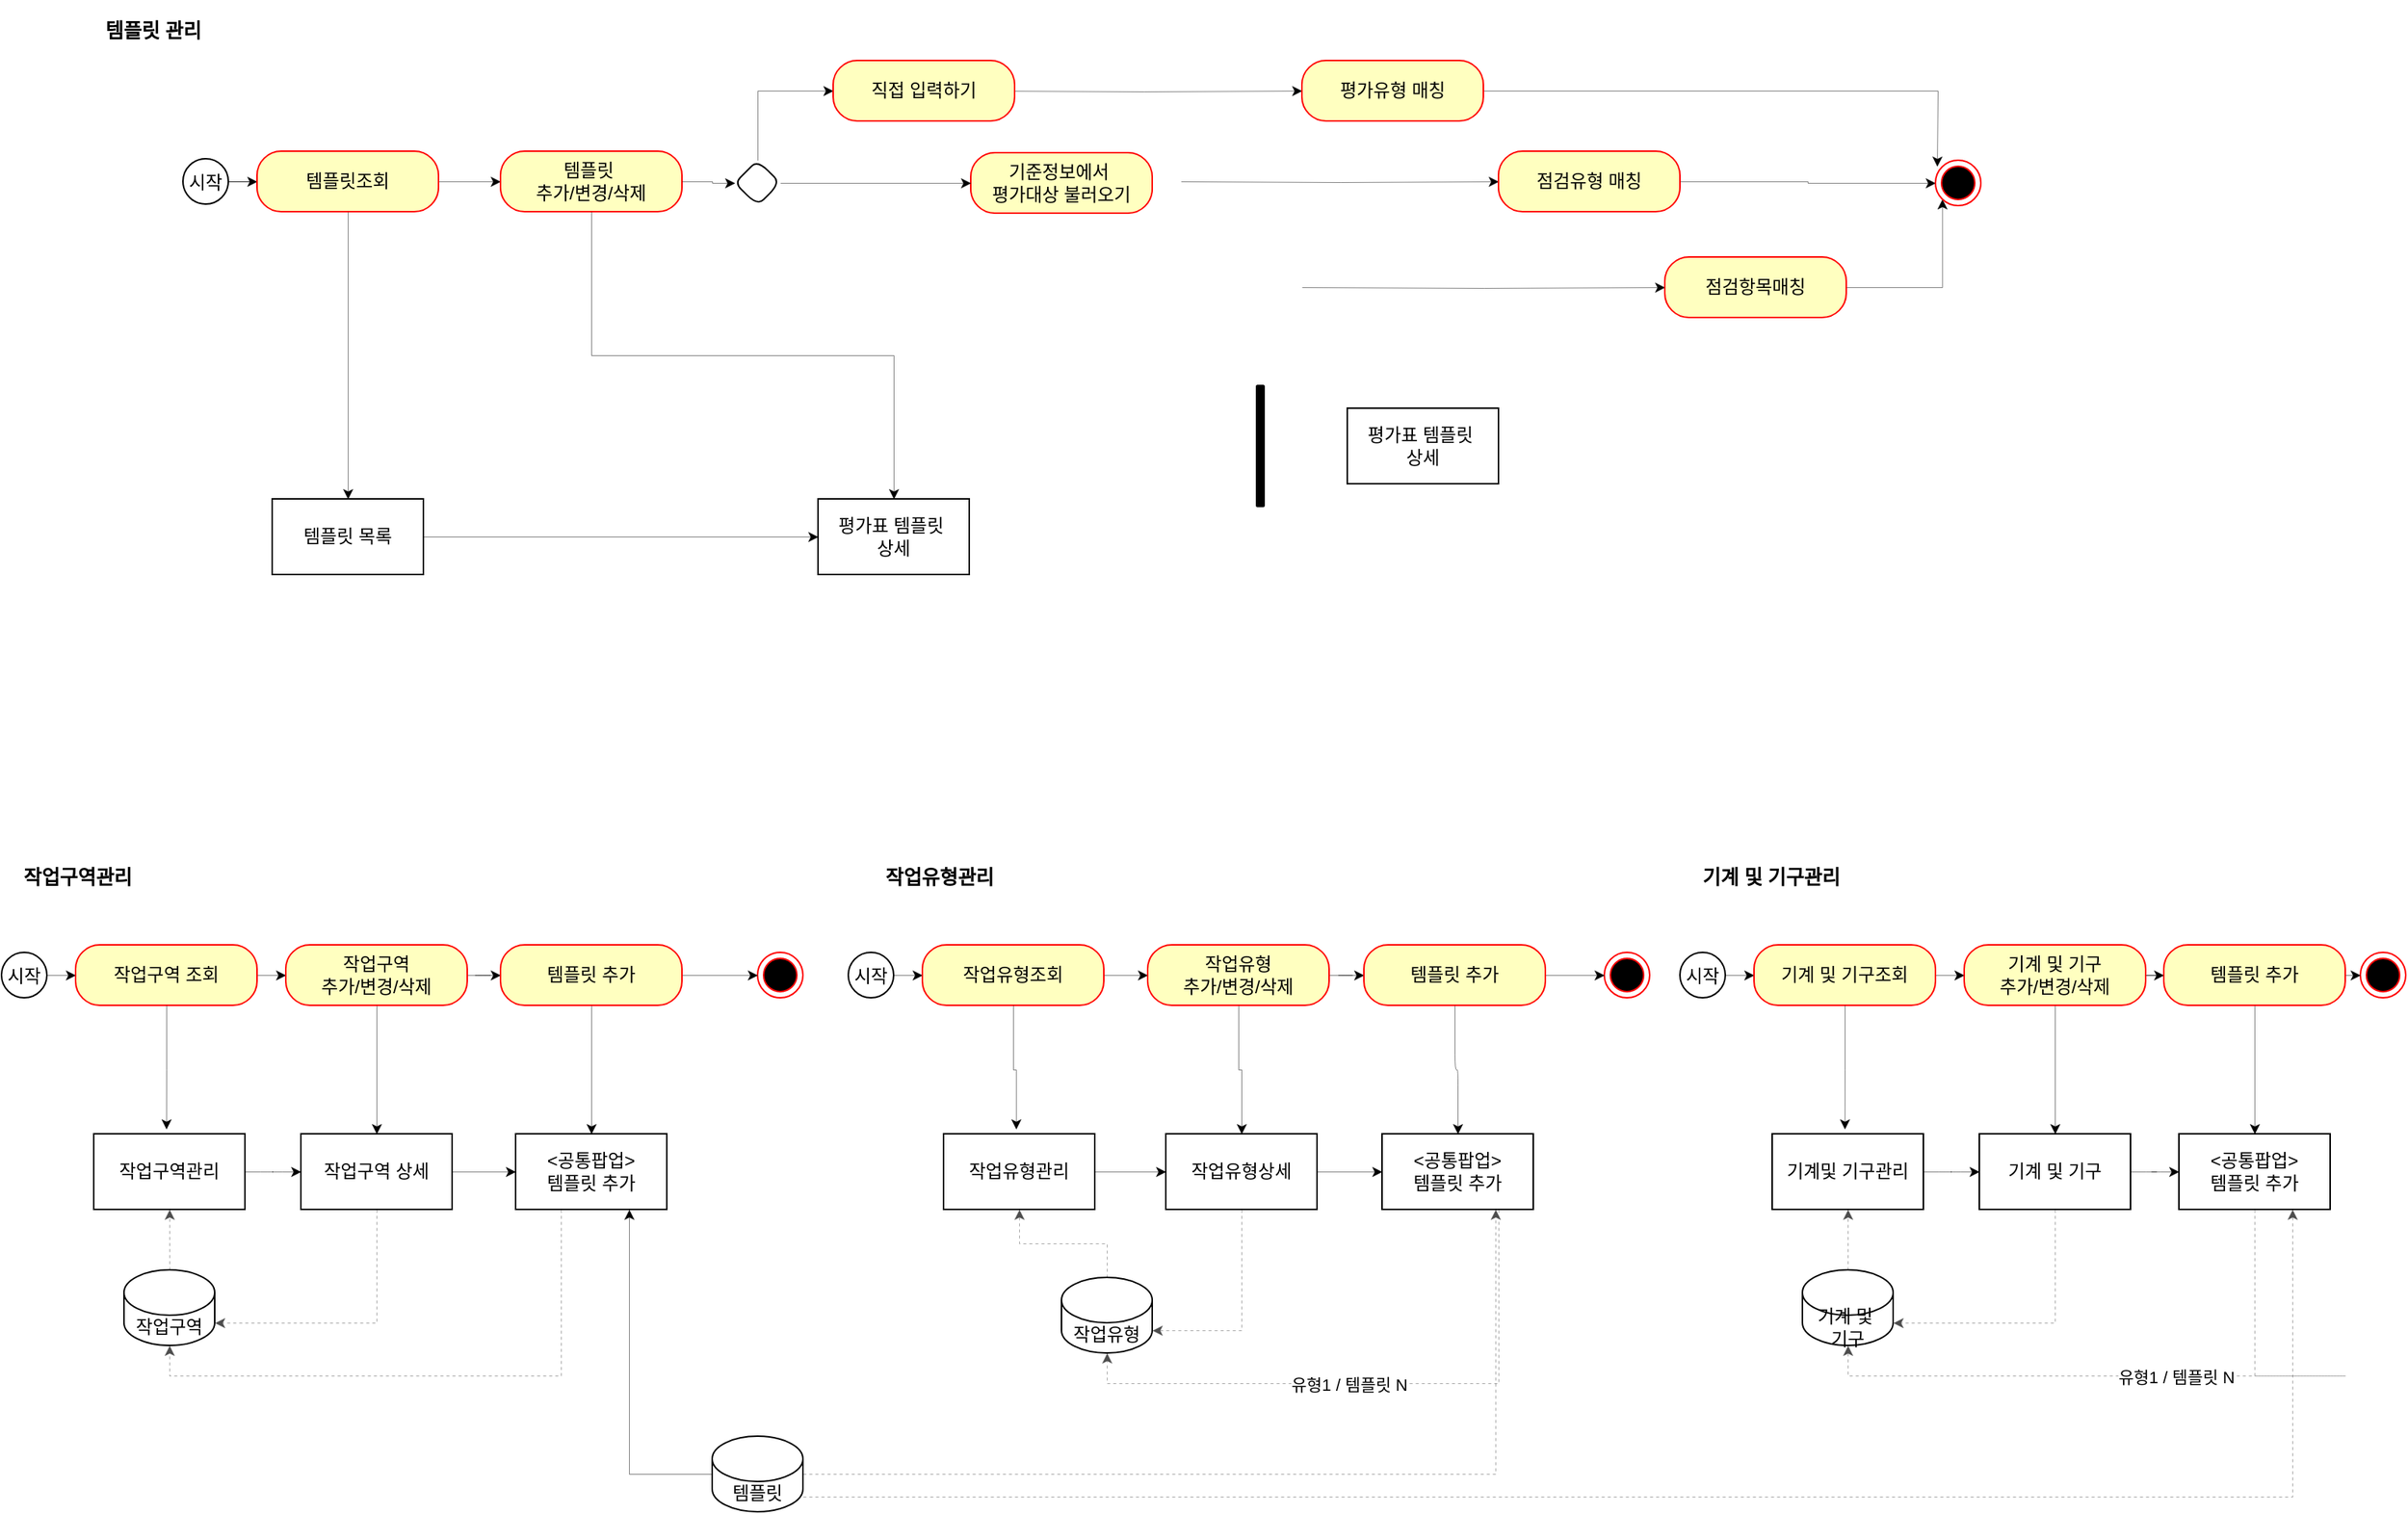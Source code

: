 <mxfile version="24.7.17">
  <diagram name="페이지-1" id="CJ-NocGQA8rgEOxYd6DQ">
    <mxGraphModel dx="1195" dy="622" grid="1" gridSize="10" guides="1" tooltips="1" connect="1" arrows="1" fold="1" page="1" pageScale="1" pageWidth="1600" pageHeight="1200" math="0" shadow="0">
      <root>
        <mxCell id="0" />
        <mxCell id="1" parent="0" />
        <mxCell id="5AXodJkmoe9g33mTO3XX-12" value="" style="ellipse;html=1;shape=endState;fillColor=#000000;strokeColor=#ff0000;" vertex="1" parent="1">
          <mxGeometry x="510" y="700" width="30" height="30" as="geometry" />
        </mxCell>
        <mxCell id="5AXodJkmoe9g33mTO3XX-20" style="edgeStyle=orthogonalEdgeStyle;rounded=0;orthogonalLoop=1;jettySize=auto;html=1;exitX=1;exitY=0.5;exitDx=0;exitDy=0;entryX=0;entryY=0.5;entryDx=0;entryDy=0;strokeWidth=0.25;" edge="1" parent="1" source="5AXodJkmoe9g33mTO3XX-15" target="5AXodJkmoe9g33mTO3XX-18">
          <mxGeometry relative="1" as="geometry" />
        </mxCell>
        <mxCell id="5AXodJkmoe9g33mTO3XX-15" value="시작" style="ellipse;" vertex="1" parent="1">
          <mxGeometry x="10" y="700" width="30" height="30" as="geometry" />
        </mxCell>
        <mxCell id="5AXodJkmoe9g33mTO3XX-71" style="edgeStyle=orthogonalEdgeStyle;rounded=0;orthogonalLoop=1;jettySize=auto;html=1;exitX=1;exitY=0.5;exitDx=0;exitDy=0;entryX=0;entryY=0.5;entryDx=0;entryDy=0;strokeWidth=0.25;" edge="1" parent="1" source="5AXodJkmoe9g33mTO3XX-18" target="5AXodJkmoe9g33mTO3XX-27">
          <mxGeometry relative="1" as="geometry" />
        </mxCell>
        <mxCell id="5AXodJkmoe9g33mTO3XX-18" value="작업구역 조회" style="rounded=1;whiteSpace=wrap;html=1;arcSize=40;fontColor=#000000;fillColor=#ffffc0;strokeColor=#ff0000;" vertex="1" parent="1">
          <mxGeometry x="59" y="695" width="120" height="40" as="geometry" />
        </mxCell>
        <mxCell id="5AXodJkmoe9g33mTO3XX-84" style="edgeStyle=orthogonalEdgeStyle;shape=connector;rounded=1;orthogonalLoop=1;jettySize=auto;html=1;entryX=0;entryY=0.5;entryDx=0;entryDy=0;strokeColor=default;strokeWidth=0.25;align=center;verticalAlign=middle;fontFamily=Helvetica;fontSize=11;fontColor=default;labelBackgroundColor=default;endArrow=classic;" edge="1" parent="1" source="5AXodJkmoe9g33mTO3XX-26" target="5AXodJkmoe9g33mTO3XX-74">
          <mxGeometry relative="1" as="geometry" />
        </mxCell>
        <mxCell id="5AXodJkmoe9g33mTO3XX-26" value="작업구역관리" style="html=1;dashed=0;whiteSpace=wrap;" vertex="1" parent="1">
          <mxGeometry x="71" y="820" width="100" height="50" as="geometry" />
        </mxCell>
        <mxCell id="5AXodJkmoe9g33mTO3XX-76" style="edgeStyle=orthogonalEdgeStyle;rounded=0;orthogonalLoop=1;jettySize=auto;html=1;entryX=0.5;entryY=0;entryDx=0;entryDy=0;strokeWidth=0.25;" edge="1" parent="1" source="5AXodJkmoe9g33mTO3XX-27" target="5AXodJkmoe9g33mTO3XX-74">
          <mxGeometry relative="1" as="geometry" />
        </mxCell>
        <mxCell id="5AXodJkmoe9g33mTO3XX-81" style="edgeStyle=orthogonalEdgeStyle;rounded=1;orthogonalLoop=1;jettySize=auto;html=1;entryX=0;entryY=0.5;entryDx=0;entryDy=0;strokeWidth=0.25;" edge="1" parent="1" source="5AXodJkmoe9g33mTO3XX-27" target="5AXodJkmoe9g33mTO3XX-35">
          <mxGeometry relative="1" as="geometry" />
        </mxCell>
        <mxCell id="5AXodJkmoe9g33mTO3XX-27" value="작업구역&lt;div&gt;추가/변경/삭제&lt;/div&gt;" style="rounded=1;whiteSpace=wrap;html=1;arcSize=40;fontColor=#000000;fillColor=#ffffc0;strokeColor=#ff0000;" vertex="1" parent="1">
          <mxGeometry x="198" y="695" width="120" height="40" as="geometry" />
        </mxCell>
        <mxCell id="5AXodJkmoe9g33mTO3XX-82" style="edgeStyle=orthogonalEdgeStyle;shape=connector;rounded=1;orthogonalLoop=1;jettySize=auto;html=1;entryX=0.5;entryY=0;entryDx=0;entryDy=0;strokeColor=default;align=center;verticalAlign=middle;fontFamily=Helvetica;fontSize=11;fontColor=default;labelBackgroundColor=default;endArrow=classic;strokeWidth=0.25;" edge="1" parent="1" source="5AXodJkmoe9g33mTO3XX-35" target="5AXodJkmoe9g33mTO3XX-80">
          <mxGeometry relative="1" as="geometry" />
        </mxCell>
        <mxCell id="5AXodJkmoe9g33mTO3XX-92" style="edgeStyle=orthogonalEdgeStyle;shape=connector;curved=0;rounded=0;orthogonalLoop=1;jettySize=auto;html=1;exitX=1;exitY=0.5;exitDx=0;exitDy=0;entryX=0;entryY=0.5;entryDx=0;entryDy=0;strokeColor=default;strokeWidth=0.25;align=center;verticalAlign=middle;fontFamily=Helvetica;fontSize=11;fontColor=default;labelBackgroundColor=default;endArrow=classic;" edge="1" parent="1" source="5AXodJkmoe9g33mTO3XX-35" target="5AXodJkmoe9g33mTO3XX-12">
          <mxGeometry relative="1" as="geometry" />
        </mxCell>
        <mxCell id="5AXodJkmoe9g33mTO3XX-35" value="템플릿 추가" style="rounded=1;whiteSpace=wrap;html=1;arcSize=40;fontColor=#000000;fillColor=#ffffc0;strokeColor=#ff0000;" vertex="1" parent="1">
          <mxGeometry x="340" y="695" width="120" height="40" as="geometry" />
        </mxCell>
        <mxCell id="5AXodJkmoe9g33mTO3XX-77" style="edgeStyle=orthogonalEdgeStyle;rounded=0;orthogonalLoop=1;jettySize=auto;html=1;entryX=0.5;entryY=1;entryDx=0;entryDy=0;dashed=1;dashPattern=8 8;strokeColor=#4D4D4D;align=center;verticalAlign=middle;fontFamily=Helvetica;fontSize=11;fontColor=default;labelBackgroundColor=default;endArrow=classic;strokeWidth=0.25;" edge="1" parent="1" source="5AXodJkmoe9g33mTO3XX-56" target="5AXodJkmoe9g33mTO3XX-26">
          <mxGeometry relative="1" as="geometry" />
        </mxCell>
        <mxCell id="5AXodJkmoe9g33mTO3XX-56" value="작업구역" style="shape=cylinder3;whiteSpace=wrap;html=1;boundedLbl=1;backgroundOutline=1;size=15;" vertex="1" parent="1">
          <mxGeometry x="91" y="910" width="60" height="50" as="geometry" />
        </mxCell>
        <mxCell id="5AXodJkmoe9g33mTO3XX-70" style="edgeStyle=orthogonalEdgeStyle;rounded=0;orthogonalLoop=1;jettySize=auto;html=1;entryX=0.479;entryY=-0.063;entryDx=0;entryDy=0;entryPerimeter=0;strokeWidth=0.25;" edge="1" parent="1" source="5AXodJkmoe9g33mTO3XX-18" target="5AXodJkmoe9g33mTO3XX-26">
          <mxGeometry relative="1" as="geometry" />
        </mxCell>
        <mxCell id="5AXodJkmoe9g33mTO3XX-85" style="edgeStyle=orthogonalEdgeStyle;shape=connector;rounded=1;orthogonalLoop=1;jettySize=auto;html=1;entryX=0;entryY=0.5;entryDx=0;entryDy=0;strokeColor=default;strokeWidth=0.25;align=center;verticalAlign=middle;fontFamily=Helvetica;fontSize=11;fontColor=default;labelBackgroundColor=default;endArrow=classic;" edge="1" parent="1" source="5AXodJkmoe9g33mTO3XX-74" target="5AXodJkmoe9g33mTO3XX-80">
          <mxGeometry relative="1" as="geometry" />
        </mxCell>
        <mxCell id="5AXodJkmoe9g33mTO3XX-74" value="작업구역 상세" style="html=1;dashed=0;whiteSpace=wrap;" vertex="1" parent="1">
          <mxGeometry x="208" y="820" width="100" height="50" as="geometry" />
        </mxCell>
        <mxCell id="5AXodJkmoe9g33mTO3XX-79" style="edgeStyle=orthogonalEdgeStyle;rounded=0;orthogonalLoop=1;jettySize=auto;html=1;entryX=1;entryY=1;entryDx=0;entryDy=-15;entryPerimeter=0;curved=0;exitX=0.5;exitY=1;exitDx=0;exitDy=0;dashed=1;dashPattern=8 8;strokeColor=#4D4D4D;align=center;verticalAlign=middle;fontFamily=Helvetica;fontSize=11;fontColor=default;labelBackgroundColor=default;endArrow=classic;strokeWidth=0.25;" edge="1" parent="1" source="5AXodJkmoe9g33mTO3XX-74" target="5AXodJkmoe9g33mTO3XX-56">
          <mxGeometry relative="1" as="geometry" />
        </mxCell>
        <mxCell id="5AXodJkmoe9g33mTO3XX-80" value="&lt;div&gt;&amp;lt;공통팝업&amp;gt;&lt;/div&gt;템플릿 추가" style="html=1;dashed=0;whiteSpace=wrap;" vertex="1" parent="1">
          <mxGeometry x="350" y="820" width="100" height="50" as="geometry" />
        </mxCell>
        <mxCell id="5AXodJkmoe9g33mTO3XX-90" style="edgeStyle=orthogonalEdgeStyle;shape=connector;curved=0;rounded=0;orthogonalLoop=1;jettySize=auto;html=1;entryX=0.75;entryY=1;entryDx=0;entryDy=0;strokeColor=default;strokeWidth=0.25;align=center;verticalAlign=middle;fontFamily=Helvetica;fontSize=11;fontColor=default;labelBackgroundColor=default;endArrow=classic;" edge="1" parent="1" source="5AXodJkmoe9g33mTO3XX-89" target="5AXodJkmoe9g33mTO3XX-80">
          <mxGeometry relative="1" as="geometry" />
        </mxCell>
        <mxCell id="5AXodJkmoe9g33mTO3XX-117" style="edgeStyle=orthogonalEdgeStyle;shape=connector;curved=0;rounded=0;orthogonalLoop=1;jettySize=auto;html=1;entryX=0.75;entryY=1;entryDx=0;entryDy=0;strokeColor=#4D4D4D;strokeWidth=0.25;align=center;verticalAlign=middle;fontFamily=Helvetica;fontSize=11;fontColor=default;labelBackgroundColor=default;endArrow=classic;dashed=1;dashPattern=8 8;" edge="1" parent="1" source="5AXodJkmoe9g33mTO3XX-89" target="5AXodJkmoe9g33mTO3XX-113">
          <mxGeometry relative="1" as="geometry" />
        </mxCell>
        <mxCell id="5AXodJkmoe9g33mTO3XX-141" style="edgeStyle=orthogonalEdgeStyle;shape=connector;curved=0;rounded=0;orthogonalLoop=1;jettySize=auto;html=1;entryX=0.75;entryY=1;entryDx=0;entryDy=0;strokeColor=#4D4D4D;strokeWidth=0.25;align=center;verticalAlign=middle;fontFamily=Helvetica;fontSize=11;fontColor=default;labelBackgroundColor=default;endArrow=classic;dashed=1;dashPattern=8 8;exitX=1;exitY=0.8;exitDx=0;exitDy=0;exitPerimeter=0;" edge="1" parent="1" source="5AXodJkmoe9g33mTO3XX-89" target="5AXodJkmoe9g33mTO3XX-138">
          <mxGeometry relative="1" as="geometry" />
        </mxCell>
        <mxCell id="5AXodJkmoe9g33mTO3XX-89" value="템플릿" style="shape=cylinder3;whiteSpace=wrap;html=1;boundedLbl=1;backgroundOutline=1;size=15;" vertex="1" parent="1">
          <mxGeometry x="480" y="1020" width="60" height="50" as="geometry" />
        </mxCell>
        <mxCell id="5AXodJkmoe9g33mTO3XX-93" style="edgeStyle=orthogonalEdgeStyle;shape=connector;curved=0;rounded=0;orthogonalLoop=1;jettySize=auto;html=1;entryX=0.5;entryY=1;entryDx=0;entryDy=0;entryPerimeter=0;strokeColor=#4D4D4D;strokeWidth=0.25;align=center;verticalAlign=middle;fontFamily=Helvetica;fontSize=11;fontColor=default;labelBackgroundColor=default;endArrow=classic;dashed=1;dashPattern=8 8;" edge="1" parent="1" source="5AXodJkmoe9g33mTO3XX-80" target="5AXodJkmoe9g33mTO3XX-56">
          <mxGeometry relative="1" as="geometry">
            <Array as="points">
              <mxPoint x="380" y="980" />
              <mxPoint x="121" y="980" />
            </Array>
          </mxGeometry>
        </mxCell>
        <mxCell id="5AXodJkmoe9g33mTO3XX-94" value="" style="ellipse;html=1;shape=endState;fillColor=#000000;strokeColor=#ff0000;" vertex="1" parent="1">
          <mxGeometry x="1070" y="700" width="30" height="30" as="geometry" />
        </mxCell>
        <mxCell id="5AXodJkmoe9g33mTO3XX-95" style="edgeStyle=orthogonalEdgeStyle;rounded=0;orthogonalLoop=1;jettySize=auto;html=1;exitX=1;exitY=0.5;exitDx=0;exitDy=0;entryX=0;entryY=0.5;entryDx=0;entryDy=0;strokeWidth=0.25;" edge="1" source="5AXodJkmoe9g33mTO3XX-96" target="5AXodJkmoe9g33mTO3XX-98" parent="1">
          <mxGeometry relative="1" as="geometry" />
        </mxCell>
        <mxCell id="5AXodJkmoe9g33mTO3XX-96" value="시작" style="ellipse;" vertex="1" parent="1">
          <mxGeometry x="570" y="700" width="30" height="30" as="geometry" />
        </mxCell>
        <mxCell id="5AXodJkmoe9g33mTO3XX-97" style="edgeStyle=orthogonalEdgeStyle;rounded=0;orthogonalLoop=1;jettySize=auto;html=1;exitX=1;exitY=0.5;exitDx=0;exitDy=0;entryX=0;entryY=0.5;entryDx=0;entryDy=0;strokeWidth=0.25;" edge="1" source="5AXodJkmoe9g33mTO3XX-98" target="5AXodJkmoe9g33mTO3XX-103" parent="1">
          <mxGeometry relative="1" as="geometry" />
        </mxCell>
        <mxCell id="5AXodJkmoe9g33mTO3XX-98" value="작업유형조회" style="rounded=1;whiteSpace=wrap;html=1;arcSize=40;fontColor=#000000;fillColor=#ffffc0;strokeColor=#ff0000;" vertex="1" parent="1">
          <mxGeometry x="619" y="695" width="120" height="40" as="geometry" />
        </mxCell>
        <mxCell id="5AXodJkmoe9g33mTO3XX-99" style="edgeStyle=orthogonalEdgeStyle;shape=connector;rounded=1;orthogonalLoop=1;jettySize=auto;html=1;entryX=0;entryY=0.5;entryDx=0;entryDy=0;strokeColor=default;strokeWidth=0.25;align=center;verticalAlign=middle;fontFamily=Helvetica;fontSize=11;fontColor=default;labelBackgroundColor=default;endArrow=classic;" edge="1" source="5AXodJkmoe9g33mTO3XX-100" target="5AXodJkmoe9g33mTO3XX-111" parent="1">
          <mxGeometry relative="1" as="geometry" />
        </mxCell>
        <mxCell id="5AXodJkmoe9g33mTO3XX-100" value="작업유형관리" style="html=1;dashed=0;whiteSpace=wrap;" vertex="1" parent="1">
          <mxGeometry x="633" y="820" width="100" height="50" as="geometry" />
        </mxCell>
        <mxCell id="5AXodJkmoe9g33mTO3XX-101" style="edgeStyle=orthogonalEdgeStyle;rounded=0;orthogonalLoop=1;jettySize=auto;html=1;entryX=0.5;entryY=0;entryDx=0;entryDy=0;strokeWidth=0.25;" edge="1" source="5AXodJkmoe9g33mTO3XX-103" target="5AXodJkmoe9g33mTO3XX-111" parent="1">
          <mxGeometry relative="1" as="geometry" />
        </mxCell>
        <mxCell id="5AXodJkmoe9g33mTO3XX-102" style="edgeStyle=orthogonalEdgeStyle;rounded=1;orthogonalLoop=1;jettySize=auto;html=1;entryX=0;entryY=0.5;entryDx=0;entryDy=0;strokeWidth=0.25;" edge="1" source="5AXodJkmoe9g33mTO3XX-103" target="5AXodJkmoe9g33mTO3XX-106" parent="1">
          <mxGeometry relative="1" as="geometry" />
        </mxCell>
        <mxCell id="5AXodJkmoe9g33mTO3XX-103" value="&lt;div&gt;작업유형&lt;/div&gt;&lt;div&gt;추가/변경/삭제&lt;/div&gt;" style="rounded=1;whiteSpace=wrap;html=1;arcSize=40;fontColor=#000000;fillColor=#ffffc0;strokeColor=#ff0000;" vertex="1" parent="1">
          <mxGeometry x="768" y="695" width="120" height="40" as="geometry" />
        </mxCell>
        <mxCell id="5AXodJkmoe9g33mTO3XX-104" style="edgeStyle=orthogonalEdgeStyle;shape=connector;rounded=1;orthogonalLoop=1;jettySize=auto;html=1;entryX=0.5;entryY=0;entryDx=0;entryDy=0;strokeColor=default;align=center;verticalAlign=middle;fontFamily=Helvetica;fontSize=11;fontColor=default;labelBackgroundColor=default;endArrow=classic;strokeWidth=0.25;" edge="1" source="5AXodJkmoe9g33mTO3XX-106" target="5AXodJkmoe9g33mTO3XX-113" parent="1">
          <mxGeometry relative="1" as="geometry" />
        </mxCell>
        <mxCell id="5AXodJkmoe9g33mTO3XX-105" style="edgeStyle=orthogonalEdgeStyle;shape=connector;curved=0;rounded=0;orthogonalLoop=1;jettySize=auto;html=1;exitX=1;exitY=0.5;exitDx=0;exitDy=0;entryX=0;entryY=0.5;entryDx=0;entryDy=0;strokeColor=default;strokeWidth=0.25;align=center;verticalAlign=middle;fontFamily=Helvetica;fontSize=11;fontColor=default;labelBackgroundColor=default;endArrow=classic;" edge="1" source="5AXodJkmoe9g33mTO3XX-106" target="5AXodJkmoe9g33mTO3XX-94" parent="1">
          <mxGeometry relative="1" as="geometry" />
        </mxCell>
        <mxCell id="5AXodJkmoe9g33mTO3XX-106" value="템플릿 추가" style="rounded=1;whiteSpace=wrap;html=1;arcSize=40;fontColor=#000000;fillColor=#ffffc0;strokeColor=#ff0000;" vertex="1" parent="1">
          <mxGeometry x="911" y="695" width="120" height="40" as="geometry" />
        </mxCell>
        <mxCell id="5AXodJkmoe9g33mTO3XX-107" style="edgeStyle=orthogonalEdgeStyle;rounded=0;orthogonalLoop=1;jettySize=auto;html=1;entryX=0.5;entryY=1;entryDx=0;entryDy=0;dashed=1;dashPattern=8 8;strokeColor=#4D4D4D;align=center;verticalAlign=middle;fontFamily=Helvetica;fontSize=11;fontColor=default;labelBackgroundColor=default;endArrow=classic;strokeWidth=0.25;" edge="1" source="5AXodJkmoe9g33mTO3XX-108" target="5AXodJkmoe9g33mTO3XX-100" parent="1">
          <mxGeometry relative="1" as="geometry" />
        </mxCell>
        <mxCell id="5AXodJkmoe9g33mTO3XX-108" value="작업유형" style="shape=cylinder3;whiteSpace=wrap;html=1;boundedLbl=1;backgroundOutline=1;size=15;" vertex="1" parent="1">
          <mxGeometry x="711" y="915" width="60" height="50" as="geometry" />
        </mxCell>
        <mxCell id="5AXodJkmoe9g33mTO3XX-109" style="edgeStyle=orthogonalEdgeStyle;rounded=0;orthogonalLoop=1;jettySize=auto;html=1;entryX=0.479;entryY=-0.063;entryDx=0;entryDy=0;entryPerimeter=0;strokeWidth=0.25;" edge="1" source="5AXodJkmoe9g33mTO3XX-98" target="5AXodJkmoe9g33mTO3XX-100" parent="1">
          <mxGeometry relative="1" as="geometry" />
        </mxCell>
        <mxCell id="5AXodJkmoe9g33mTO3XX-110" style="edgeStyle=orthogonalEdgeStyle;shape=connector;rounded=1;orthogonalLoop=1;jettySize=auto;html=1;entryX=0;entryY=0.5;entryDx=0;entryDy=0;strokeColor=default;strokeWidth=0.25;align=center;verticalAlign=middle;fontFamily=Helvetica;fontSize=11;fontColor=default;labelBackgroundColor=default;endArrow=classic;" edge="1" source="5AXodJkmoe9g33mTO3XX-111" target="5AXodJkmoe9g33mTO3XX-113" parent="1">
          <mxGeometry relative="1" as="geometry" />
        </mxCell>
        <mxCell id="5AXodJkmoe9g33mTO3XX-111" value="작업유형상세" style="html=1;dashed=0;whiteSpace=wrap;" vertex="1" parent="1">
          <mxGeometry x="780" y="820" width="100" height="50" as="geometry" />
        </mxCell>
        <mxCell id="5AXodJkmoe9g33mTO3XX-112" style="edgeStyle=orthogonalEdgeStyle;rounded=0;orthogonalLoop=1;jettySize=auto;html=1;entryX=1;entryY=1;entryDx=0;entryDy=-15;entryPerimeter=0;curved=0;exitX=0.5;exitY=1;exitDx=0;exitDy=0;dashed=1;dashPattern=8 8;strokeColor=#4D4D4D;align=center;verticalAlign=middle;fontFamily=Helvetica;fontSize=11;fontColor=default;labelBackgroundColor=default;endArrow=classic;strokeWidth=0.25;" edge="1" source="5AXodJkmoe9g33mTO3XX-111" target="5AXodJkmoe9g33mTO3XX-108" parent="1">
          <mxGeometry relative="1" as="geometry" />
        </mxCell>
        <mxCell id="5AXodJkmoe9g33mTO3XX-113" value="&lt;div&gt;&amp;lt;공통팝업&amp;gt;&lt;/div&gt;템플릿 추가" style="html=1;dashed=0;whiteSpace=wrap;" vertex="1" parent="1">
          <mxGeometry x="923" y="820" width="100" height="50" as="geometry" />
        </mxCell>
        <mxCell id="5AXodJkmoe9g33mTO3XX-116" style="edgeStyle=orthogonalEdgeStyle;shape=connector;curved=0;rounded=0;orthogonalLoop=1;jettySize=auto;html=1;entryX=0.5;entryY=1;entryDx=0;entryDy=0;entryPerimeter=0;strokeColor=#4D4D4D;strokeWidth=0.25;align=center;verticalAlign=middle;fontFamily=Helvetica;fontSize=11;fontColor=default;labelBackgroundColor=default;endArrow=classic;dashed=1;dashPattern=8 8;" edge="1" source="5AXodJkmoe9g33mTO3XX-113" target="5AXodJkmoe9g33mTO3XX-108" parent="1">
          <mxGeometry relative="1" as="geometry">
            <Array as="points">
              <mxPoint x="1000" y="985" />
              <mxPoint x="741" y="985" />
            </Array>
          </mxGeometry>
        </mxCell>
        <mxCell id="5AXodJkmoe9g33mTO3XX-118" value="유형1 / 템플릿 N" style="edgeLabel;html=1;align=center;verticalAlign=middle;resizable=0;points=[];rounded=1;fontFamily=Helvetica;fontSize=11;fontColor=default;labelBackgroundColor=default;" vertex="1" connectable="0" parent="5AXodJkmoe9g33mTO3XX-116">
          <mxGeometry x="0.089" y="1" relative="1" as="geometry">
            <mxPoint as="offset" />
          </mxGeometry>
        </mxCell>
        <mxCell id="5AXodJkmoe9g33mTO3XX-119" value="" style="ellipse;html=1;shape=endState;fillColor=#000000;strokeColor=#ff0000;" vertex="1" parent="1">
          <mxGeometry x="1570" y="700" width="30" height="30" as="geometry" />
        </mxCell>
        <mxCell id="5AXodJkmoe9g33mTO3XX-120" style="edgeStyle=orthogonalEdgeStyle;rounded=0;orthogonalLoop=1;jettySize=auto;html=1;exitX=1;exitY=0.5;exitDx=0;exitDy=0;entryX=0;entryY=0.5;entryDx=0;entryDy=0;strokeWidth=0.25;" edge="1" source="5AXodJkmoe9g33mTO3XX-121" target="5AXodJkmoe9g33mTO3XX-123" parent="1">
          <mxGeometry relative="1" as="geometry" />
        </mxCell>
        <mxCell id="5AXodJkmoe9g33mTO3XX-121" value="시작" style="ellipse;" vertex="1" parent="1">
          <mxGeometry x="1120" y="700" width="30" height="30" as="geometry" />
        </mxCell>
        <mxCell id="5AXodJkmoe9g33mTO3XX-122" style="edgeStyle=orthogonalEdgeStyle;rounded=0;orthogonalLoop=1;jettySize=auto;html=1;exitX=1;exitY=0.5;exitDx=0;exitDy=0;entryX=0;entryY=0.5;entryDx=0;entryDy=0;strokeWidth=0.25;" edge="1" source="5AXodJkmoe9g33mTO3XX-123" target="5AXodJkmoe9g33mTO3XX-128" parent="1">
          <mxGeometry relative="1" as="geometry" />
        </mxCell>
        <mxCell id="5AXodJkmoe9g33mTO3XX-123" value="기계 및 기구조회" style="rounded=1;whiteSpace=wrap;html=1;arcSize=40;fontColor=#000000;fillColor=#ffffc0;strokeColor=#ff0000;" vertex="1" parent="1">
          <mxGeometry x="1169" y="695" width="120" height="40" as="geometry" />
        </mxCell>
        <mxCell id="5AXodJkmoe9g33mTO3XX-124" style="edgeStyle=orthogonalEdgeStyle;shape=connector;rounded=1;orthogonalLoop=1;jettySize=auto;html=1;entryX=0;entryY=0.5;entryDx=0;entryDy=0;strokeColor=default;strokeWidth=0.25;align=center;verticalAlign=middle;fontFamily=Helvetica;fontSize=11;fontColor=default;labelBackgroundColor=default;endArrow=classic;" edge="1" source="5AXodJkmoe9g33mTO3XX-125" target="5AXodJkmoe9g33mTO3XX-136" parent="1">
          <mxGeometry relative="1" as="geometry" />
        </mxCell>
        <mxCell id="5AXodJkmoe9g33mTO3XX-125" value="기계및 기구관리" style="html=1;dashed=0;whiteSpace=wrap;" vertex="1" parent="1">
          <mxGeometry x="1181" y="820" width="100" height="50" as="geometry" />
        </mxCell>
        <mxCell id="5AXodJkmoe9g33mTO3XX-126" style="edgeStyle=orthogonalEdgeStyle;rounded=0;orthogonalLoop=1;jettySize=auto;html=1;entryX=0.5;entryY=0;entryDx=0;entryDy=0;strokeWidth=0.25;" edge="1" source="5AXodJkmoe9g33mTO3XX-128" target="5AXodJkmoe9g33mTO3XX-136" parent="1">
          <mxGeometry relative="1" as="geometry" />
        </mxCell>
        <mxCell id="5AXodJkmoe9g33mTO3XX-127" style="edgeStyle=orthogonalEdgeStyle;rounded=1;orthogonalLoop=1;jettySize=auto;html=1;entryX=0;entryY=0.5;entryDx=0;entryDy=0;strokeWidth=0.25;" edge="1" source="5AXodJkmoe9g33mTO3XX-128" target="5AXodJkmoe9g33mTO3XX-131" parent="1">
          <mxGeometry relative="1" as="geometry" />
        </mxCell>
        <mxCell id="5AXodJkmoe9g33mTO3XX-128" value="&lt;div&gt;기계 및 기구&lt;/div&gt;&lt;div&gt;추가/변경/삭제&lt;/div&gt;" style="rounded=1;whiteSpace=wrap;html=1;arcSize=40;fontColor=#000000;fillColor=#ffffc0;strokeColor=#ff0000;" vertex="1" parent="1">
          <mxGeometry x="1308" y="695" width="120" height="40" as="geometry" />
        </mxCell>
        <mxCell id="5AXodJkmoe9g33mTO3XX-129" style="edgeStyle=orthogonalEdgeStyle;shape=connector;rounded=1;orthogonalLoop=1;jettySize=auto;html=1;entryX=0.5;entryY=0;entryDx=0;entryDy=0;strokeColor=default;align=center;verticalAlign=middle;fontFamily=Helvetica;fontSize=11;fontColor=default;labelBackgroundColor=default;endArrow=classic;strokeWidth=0.25;" edge="1" source="5AXodJkmoe9g33mTO3XX-131" target="5AXodJkmoe9g33mTO3XX-138" parent="1">
          <mxGeometry relative="1" as="geometry" />
        </mxCell>
        <mxCell id="5AXodJkmoe9g33mTO3XX-130" style="edgeStyle=orthogonalEdgeStyle;shape=connector;curved=0;rounded=0;orthogonalLoop=1;jettySize=auto;html=1;exitX=1;exitY=0.5;exitDx=0;exitDy=0;entryX=0;entryY=0.5;entryDx=0;entryDy=0;strokeColor=default;strokeWidth=0.25;align=center;verticalAlign=middle;fontFamily=Helvetica;fontSize=11;fontColor=default;labelBackgroundColor=default;endArrow=classic;" edge="1" source="5AXodJkmoe9g33mTO3XX-131" target="5AXodJkmoe9g33mTO3XX-119" parent="1">
          <mxGeometry relative="1" as="geometry" />
        </mxCell>
        <mxCell id="5AXodJkmoe9g33mTO3XX-131" value="템플릿 추가" style="rounded=1;whiteSpace=wrap;html=1;arcSize=40;fontColor=#000000;fillColor=#ffffc0;strokeColor=#ff0000;" vertex="1" parent="1">
          <mxGeometry x="1440" y="695" width="120" height="40" as="geometry" />
        </mxCell>
        <mxCell id="5AXodJkmoe9g33mTO3XX-132" style="edgeStyle=orthogonalEdgeStyle;rounded=0;orthogonalLoop=1;jettySize=auto;html=1;entryX=0.5;entryY=1;entryDx=0;entryDy=0;dashed=1;dashPattern=8 8;strokeColor=#4D4D4D;align=center;verticalAlign=middle;fontFamily=Helvetica;fontSize=11;fontColor=default;labelBackgroundColor=default;endArrow=classic;strokeWidth=0.25;" edge="1" source="5AXodJkmoe9g33mTO3XX-133" target="5AXodJkmoe9g33mTO3XX-125" parent="1">
          <mxGeometry relative="1" as="geometry" />
        </mxCell>
        <mxCell id="5AXodJkmoe9g33mTO3XX-133" value="기계 및&amp;nbsp;&lt;div&gt;기구&lt;/div&gt;" style="shape=cylinder3;whiteSpace=wrap;html=1;boundedLbl=1;backgroundOutline=1;size=15;" vertex="1" parent="1">
          <mxGeometry x="1201" y="910" width="60" height="50" as="geometry" />
        </mxCell>
        <mxCell id="5AXodJkmoe9g33mTO3XX-134" style="edgeStyle=orthogonalEdgeStyle;rounded=0;orthogonalLoop=1;jettySize=auto;html=1;entryX=0.479;entryY=-0.063;entryDx=0;entryDy=0;entryPerimeter=0;strokeWidth=0.25;" edge="1" source="5AXodJkmoe9g33mTO3XX-123" target="5AXodJkmoe9g33mTO3XX-125" parent="1">
          <mxGeometry relative="1" as="geometry" />
        </mxCell>
        <mxCell id="5AXodJkmoe9g33mTO3XX-135" style="edgeStyle=orthogonalEdgeStyle;shape=connector;rounded=1;orthogonalLoop=1;jettySize=auto;html=1;entryX=0;entryY=0.5;entryDx=0;entryDy=0;strokeColor=default;strokeWidth=0.25;align=center;verticalAlign=middle;fontFamily=Helvetica;fontSize=11;fontColor=default;labelBackgroundColor=default;endArrow=classic;" edge="1" source="5AXodJkmoe9g33mTO3XX-136" target="5AXodJkmoe9g33mTO3XX-138" parent="1">
          <mxGeometry relative="1" as="geometry" />
        </mxCell>
        <mxCell id="5AXodJkmoe9g33mTO3XX-136" value="기계 및 기구" style="html=1;dashed=0;whiteSpace=wrap;" vertex="1" parent="1">
          <mxGeometry x="1318" y="820" width="100" height="50" as="geometry" />
        </mxCell>
        <mxCell id="5AXodJkmoe9g33mTO3XX-137" style="edgeStyle=orthogonalEdgeStyle;rounded=0;orthogonalLoop=1;jettySize=auto;html=1;entryX=1;entryY=1;entryDx=0;entryDy=-15;entryPerimeter=0;curved=0;exitX=0.5;exitY=1;exitDx=0;exitDy=0;dashed=1;dashPattern=8 8;strokeColor=#4D4D4D;align=center;verticalAlign=middle;fontFamily=Helvetica;fontSize=11;fontColor=default;labelBackgroundColor=default;endArrow=classic;strokeWidth=0.25;" edge="1" source="5AXodJkmoe9g33mTO3XX-136" target="5AXodJkmoe9g33mTO3XX-133" parent="1">
          <mxGeometry relative="1" as="geometry" />
        </mxCell>
        <mxCell id="5AXodJkmoe9g33mTO3XX-138" value="&lt;div&gt;&amp;lt;공통팝업&amp;gt;&lt;/div&gt;템플릿 추가" style="html=1;dashed=0;whiteSpace=wrap;" vertex="1" parent="1">
          <mxGeometry x="1450" y="820" width="100" height="50" as="geometry" />
        </mxCell>
        <mxCell id="5AXodJkmoe9g33mTO3XX-139" style="edgeStyle=orthogonalEdgeStyle;shape=connector;curved=0;rounded=0;orthogonalLoop=1;jettySize=auto;html=1;entryX=0.5;entryY=1;entryDx=0;entryDy=0;entryPerimeter=0;strokeColor=#4D4D4D;strokeWidth=0.25;align=center;verticalAlign=middle;fontFamily=Helvetica;fontSize=11;fontColor=default;labelBackgroundColor=default;endArrow=classic;dashed=1;dashPattern=8 8;" edge="1" source="5AXodJkmoe9g33mTO3XX-138" target="5AXodJkmoe9g33mTO3XX-133" parent="1">
          <mxGeometry relative="1" as="geometry">
            <Array as="points">
              <mxPoint x="1560" y="980" />
              <mxPoint x="1301" y="980" />
            </Array>
          </mxGeometry>
        </mxCell>
        <mxCell id="5AXodJkmoe9g33mTO3XX-140" value="유형1 / 템플릿 N" style="edgeLabel;html=1;align=center;verticalAlign=middle;resizable=0;points=[];rounded=1;fontFamily=Helvetica;fontSize=11;fontColor=default;labelBackgroundColor=default;" vertex="1" connectable="0" parent="5AXodJkmoe9g33mTO3XX-139">
          <mxGeometry x="0.089" y="1" relative="1" as="geometry">
            <mxPoint as="offset" />
          </mxGeometry>
        </mxCell>
        <mxCell id="5AXodJkmoe9g33mTO3XX-142" value="작업구역관리" style="text;strokeColor=none;fillColor=none;html=1;fontSize=13;fontStyle=1;verticalAlign=middle;align=center;fontFamily=Helvetica;fontColor=default;labelBackgroundColor=default;" vertex="1" parent="1">
          <mxGeometry x="10" y="630" width="100" height="40" as="geometry" />
        </mxCell>
        <mxCell id="5AXodJkmoe9g33mTO3XX-144" value="작업유형관리" style="text;strokeColor=none;fillColor=none;html=1;fontSize=13;fontStyle=1;verticalAlign=middle;align=center;fontFamily=Helvetica;fontColor=default;labelBackgroundColor=default;" vertex="1" parent="1">
          <mxGeometry x="580" y="630" width="100" height="40" as="geometry" />
        </mxCell>
        <mxCell id="5AXodJkmoe9g33mTO3XX-145" value="기계 및 기구관리" style="text;strokeColor=none;fillColor=none;html=1;fontSize=13;fontStyle=1;verticalAlign=middle;align=center;fontFamily=Helvetica;fontColor=default;labelBackgroundColor=default;" vertex="1" parent="1">
          <mxGeometry x="1130" y="630" width="100" height="40" as="geometry" />
        </mxCell>
        <mxCell id="5AXodJkmoe9g33mTO3XX-146" value="템플릿 관리" style="text;strokeColor=none;fillColor=none;html=1;fontSize=13;fontStyle=1;verticalAlign=middle;align=center;fontFamily=Helvetica;fontColor=default;labelBackgroundColor=default;" vertex="1" parent="1">
          <mxGeometry x="60" y="70" width="100" height="40" as="geometry" />
        </mxCell>
        <mxCell id="5AXodJkmoe9g33mTO3XX-164" style="edgeStyle=orthogonalEdgeStyle;shape=connector;curved=0;rounded=0;orthogonalLoop=1;jettySize=auto;html=1;exitX=1;exitY=0.5;exitDx=0;exitDy=0;strokeColor=default;strokeWidth=0.25;align=center;verticalAlign=middle;fontFamily=Helvetica;fontSize=11;fontColor=default;labelBackgroundColor=default;endArrow=classic;" edge="1" parent="1" source="5AXodJkmoe9g33mTO3XX-147" target="5AXodJkmoe9g33mTO3XX-148">
          <mxGeometry relative="1" as="geometry" />
        </mxCell>
        <mxCell id="5AXodJkmoe9g33mTO3XX-147" value="시작" style="ellipse;" vertex="1" parent="1">
          <mxGeometry x="130" y="175" width="30" height="30" as="geometry" />
        </mxCell>
        <mxCell id="5AXodJkmoe9g33mTO3XX-165" style="edgeStyle=orthogonalEdgeStyle;shape=connector;curved=0;rounded=0;orthogonalLoop=1;jettySize=auto;html=1;entryX=0;entryY=0.5;entryDx=0;entryDy=0;strokeColor=default;strokeWidth=0.25;align=center;verticalAlign=middle;fontFamily=Helvetica;fontSize=11;fontColor=default;labelBackgroundColor=default;endArrow=classic;" edge="1" parent="1" source="5AXodJkmoe9g33mTO3XX-148" target="5AXodJkmoe9g33mTO3XX-149">
          <mxGeometry relative="1" as="geometry" />
        </mxCell>
        <mxCell id="5AXodJkmoe9g33mTO3XX-180" style="edgeStyle=orthogonalEdgeStyle;shape=connector;curved=0;rounded=0;orthogonalLoop=1;jettySize=auto;html=1;strokeColor=default;strokeWidth=0.25;align=center;verticalAlign=middle;fontFamily=Helvetica;fontSize=11;fontColor=default;labelBackgroundColor=default;endArrow=classic;" edge="1" parent="1" source="5AXodJkmoe9g33mTO3XX-148" target="5AXodJkmoe9g33mTO3XX-163">
          <mxGeometry relative="1" as="geometry" />
        </mxCell>
        <mxCell id="5AXodJkmoe9g33mTO3XX-148" value="템플릿조회" style="rounded=1;whiteSpace=wrap;html=1;arcSize=40;fontColor=#000000;fillColor=#ffffc0;strokeColor=#ff0000;" vertex="1" parent="1">
          <mxGeometry x="179" y="170" width="120" height="40" as="geometry" />
        </mxCell>
        <mxCell id="5AXodJkmoe9g33mTO3XX-149" value="템플릿&amp;nbsp;&lt;div&gt;추가/변경/삭제&lt;/div&gt;" style="rounded=1;whiteSpace=wrap;html=1;arcSize=40;fontColor=#000000;fillColor=#ffffc0;strokeColor=#ff0000;" vertex="1" parent="1">
          <mxGeometry x="340" y="170" width="120" height="40" as="geometry" />
        </mxCell>
        <mxCell id="5AXodJkmoe9g33mTO3XX-172" style="edgeStyle=orthogonalEdgeStyle;shape=connector;curved=0;rounded=0;orthogonalLoop=1;jettySize=auto;html=1;entryX=0;entryY=0.5;entryDx=0;entryDy=0;strokeColor=default;strokeWidth=0.25;align=center;verticalAlign=middle;fontFamily=Helvetica;fontSize=11;fontColor=default;labelBackgroundColor=default;endArrow=classic;" edge="1" parent="1" target="5AXodJkmoe9g33mTO3XX-153">
          <mxGeometry relative="1" as="geometry">
            <mxPoint x="660" y="130" as="sourcePoint" />
          </mxGeometry>
        </mxCell>
        <mxCell id="5AXodJkmoe9g33mTO3XX-184" style="edgeStyle=orthogonalEdgeStyle;shape=connector;curved=0;rounded=0;orthogonalLoop=1;jettySize=auto;html=1;strokeColor=default;strokeWidth=0.25;align=center;verticalAlign=middle;fontFamily=Helvetica;fontSize=11;fontColor=default;labelBackgroundColor=default;endArrow=classic;exitX=0.5;exitY=1;exitDx=0;exitDy=0;" edge="1" parent="1" source="5AXodJkmoe9g33mTO3XX-149" target="5AXodJkmoe9g33mTO3XX-181">
          <mxGeometry relative="1" as="geometry">
            <mxPoint x="600" y="150" as="sourcePoint" />
          </mxGeometry>
        </mxCell>
        <mxCell id="5AXodJkmoe9g33mTO3XX-173" style="edgeStyle=orthogonalEdgeStyle;shape=connector;curved=0;rounded=0;orthogonalLoop=1;jettySize=auto;html=1;entryX=0;entryY=0.5;entryDx=0;entryDy=0;strokeColor=default;strokeWidth=0.25;align=center;verticalAlign=middle;fontFamily=Helvetica;fontSize=11;fontColor=default;labelBackgroundColor=default;endArrow=classic;" edge="1" parent="1" target="5AXodJkmoe9g33mTO3XX-160">
          <mxGeometry relative="1" as="geometry">
            <mxPoint x="790" y="190" as="sourcePoint" />
          </mxGeometry>
        </mxCell>
        <mxCell id="5AXodJkmoe9g33mTO3XX-174" style="edgeStyle=orthogonalEdgeStyle;shape=connector;curved=0;rounded=0;orthogonalLoop=1;jettySize=auto;html=1;entryX=0;entryY=0.5;entryDx=0;entryDy=0;strokeColor=default;strokeWidth=0.25;align=center;verticalAlign=middle;fontFamily=Helvetica;fontSize=11;fontColor=default;labelBackgroundColor=default;endArrow=classic;" edge="1" parent="1" target="5AXodJkmoe9g33mTO3XX-161">
          <mxGeometry relative="1" as="geometry">
            <mxPoint x="870" y="260" as="sourcePoint" />
          </mxGeometry>
        </mxCell>
        <mxCell id="5AXodJkmoe9g33mTO3XX-176" style="edgeStyle=orthogonalEdgeStyle;shape=connector;curved=0;rounded=0;orthogonalLoop=1;jettySize=auto;html=1;strokeColor=default;strokeWidth=0.25;align=center;verticalAlign=middle;fontFamily=Helvetica;fontSize=11;fontColor=default;labelBackgroundColor=default;endArrow=classic;" edge="1" parent="1" source="5AXodJkmoe9g33mTO3XX-153">
          <mxGeometry relative="1" as="geometry">
            <mxPoint x="1290" y="180" as="targetPoint" />
          </mxGeometry>
        </mxCell>
        <mxCell id="5AXodJkmoe9g33mTO3XX-153" value="평가유형 매칭" style="rounded=1;whiteSpace=wrap;html=1;arcSize=40;fontColor=#000000;fillColor=#ffffc0;strokeColor=#ff0000;" vertex="1" parent="1">
          <mxGeometry x="870" y="110" width="120" height="40" as="geometry" />
        </mxCell>
        <mxCell id="5AXodJkmoe9g33mTO3XX-177" style="edgeStyle=orthogonalEdgeStyle;shape=connector;curved=0;rounded=0;orthogonalLoop=1;jettySize=auto;html=1;entryX=0;entryY=0.5;entryDx=0;entryDy=0;strokeColor=default;strokeWidth=0.25;align=center;verticalAlign=middle;fontFamily=Helvetica;fontSize=11;fontColor=default;labelBackgroundColor=default;endArrow=classic;" edge="1" parent="1" source="5AXodJkmoe9g33mTO3XX-160" target="5AXodJkmoe9g33mTO3XX-175">
          <mxGeometry relative="1" as="geometry" />
        </mxCell>
        <mxCell id="5AXodJkmoe9g33mTO3XX-160" value="점검유형 매칭" style="rounded=1;whiteSpace=wrap;html=1;arcSize=40;fontColor=#000000;fillColor=#ffffc0;strokeColor=#ff0000;" vertex="1" parent="1">
          <mxGeometry x="1000" y="170" width="120" height="40" as="geometry" />
        </mxCell>
        <mxCell id="5AXodJkmoe9g33mTO3XX-178" style="edgeStyle=orthogonalEdgeStyle;shape=connector;curved=0;rounded=0;orthogonalLoop=1;jettySize=auto;html=1;entryX=0;entryY=1;entryDx=0;entryDy=0;strokeColor=default;strokeWidth=0.25;align=center;verticalAlign=middle;fontFamily=Helvetica;fontSize=11;fontColor=default;labelBackgroundColor=default;endArrow=classic;" edge="1" parent="1" source="5AXodJkmoe9g33mTO3XX-161" target="5AXodJkmoe9g33mTO3XX-175">
          <mxGeometry relative="1" as="geometry" />
        </mxCell>
        <mxCell id="5AXodJkmoe9g33mTO3XX-161" value="점검항목매칭" style="rounded=1;whiteSpace=wrap;html=1;arcSize=40;fontColor=#000000;fillColor=#ffffc0;strokeColor=#ff0000;" vertex="1" parent="1">
          <mxGeometry x="1110" y="240" width="120" height="40" as="geometry" />
        </mxCell>
        <mxCell id="5AXodJkmoe9g33mTO3XX-182" style="edgeStyle=orthogonalEdgeStyle;shape=connector;curved=0;rounded=0;orthogonalLoop=1;jettySize=auto;html=1;exitX=1;exitY=0.5;exitDx=0;exitDy=0;strokeColor=default;strokeWidth=0.25;align=center;verticalAlign=middle;fontFamily=Helvetica;fontSize=11;fontColor=default;labelBackgroundColor=default;endArrow=classic;entryX=0;entryY=0.5;entryDx=0;entryDy=0;" edge="1" parent="1" source="5AXodJkmoe9g33mTO3XX-163" target="5AXodJkmoe9g33mTO3XX-181">
          <mxGeometry relative="1" as="geometry" />
        </mxCell>
        <mxCell id="5AXodJkmoe9g33mTO3XX-163" value="템플릿 목록" style="html=1;dashed=0;whiteSpace=wrap;" vertex="1" parent="1">
          <mxGeometry x="189" y="400" width="100" height="50" as="geometry" />
        </mxCell>
        <mxCell id="5AXodJkmoe9g33mTO3XX-171" style="edgeStyle=orthogonalEdgeStyle;shape=connector;curved=0;rounded=0;orthogonalLoop=1;jettySize=auto;html=1;entryX=0;entryY=0.5;entryDx=0;entryDy=0;strokeColor=default;strokeWidth=0.25;align=center;verticalAlign=middle;fontFamily=Helvetica;fontSize=11;fontColor=default;labelBackgroundColor=default;endArrow=classic;" edge="1" parent="1" source="5AXodJkmoe9g33mTO3XX-149" target="5AXodJkmoe9g33mTO3XX-188">
          <mxGeometry relative="1" as="geometry">
            <mxPoint x="478.585" y="192.24" as="targetPoint" />
          </mxGeometry>
        </mxCell>
        <mxCell id="5AXodJkmoe9g33mTO3XX-175" value="" style="ellipse;html=1;shape=endState;fillColor=#000000;strokeColor=#ff0000;" vertex="1" parent="1">
          <mxGeometry x="1289" y="176" width="30" height="30" as="geometry" />
        </mxCell>
        <mxCell id="5AXodJkmoe9g33mTO3XX-181" value="평가표 템플릿&amp;nbsp;&lt;div&gt;상세&lt;/div&gt;" style="html=1;dashed=0;whiteSpace=wrap;" vertex="1" parent="1">
          <mxGeometry x="550" y="400" width="100" height="50" as="geometry" />
        </mxCell>
        <mxCell id="5AXodJkmoe9g33mTO3XX-185" value="평가표 템플릿&amp;nbsp;&lt;div&gt;상세&lt;/div&gt;" style="html=1;dashed=0;whiteSpace=wrap;" vertex="1" parent="1">
          <mxGeometry x="900" y="340" width="100" height="50" as="geometry" />
        </mxCell>
        <mxCell id="5AXodJkmoe9g33mTO3XX-186" value="" style="html=1;points=[];perimeter=orthogonalPerimeter;fillColor=strokeColor;rounded=1;fontFamily=Helvetica;fontSize=11;fontColor=default;labelBackgroundColor=default;" vertex="1" parent="1">
          <mxGeometry x="840" y="325" width="5" height="80" as="geometry" />
        </mxCell>
        <mxCell id="5AXodJkmoe9g33mTO3XX-187" value="기준정보에서&amp;nbsp;&lt;div&gt;평가대상 불러오기&lt;/div&gt;" style="rounded=1;whiteSpace=wrap;html=1;arcSize=40;fontColor=#000000;fillColor=#ffffc0;strokeColor=#ff0000;" vertex="1" parent="1">
          <mxGeometry x="651" y="171" width="120" height="40" as="geometry" />
        </mxCell>
        <mxCell id="5AXodJkmoe9g33mTO3XX-189" style="edgeStyle=orthogonalEdgeStyle;shape=connector;curved=0;rounded=0;orthogonalLoop=1;jettySize=auto;html=1;entryX=0;entryY=0.5;entryDx=0;entryDy=0;strokeColor=default;strokeWidth=0.25;align=center;verticalAlign=middle;fontFamily=Helvetica;fontSize=11;fontColor=default;labelBackgroundColor=default;endArrow=classic;" edge="1" parent="1" source="5AXodJkmoe9g33mTO3XX-188" target="5AXodJkmoe9g33mTO3XX-187">
          <mxGeometry relative="1" as="geometry" />
        </mxCell>
        <mxCell id="5AXodJkmoe9g33mTO3XX-191" style="edgeStyle=orthogonalEdgeStyle;shape=connector;curved=0;rounded=0;orthogonalLoop=1;jettySize=auto;html=1;entryX=0;entryY=0.5;entryDx=0;entryDy=0;strokeColor=default;strokeWidth=0.25;align=center;verticalAlign=middle;fontFamily=Helvetica;fontSize=11;fontColor=default;labelBackgroundColor=default;endArrow=classic;exitX=0.5;exitY=0;exitDx=0;exitDy=0;" edge="1" parent="1" source="5AXodJkmoe9g33mTO3XX-188" target="5AXodJkmoe9g33mTO3XX-190">
          <mxGeometry relative="1" as="geometry" />
        </mxCell>
        <mxCell id="5AXodJkmoe9g33mTO3XX-188" value="" style="rhombus;rounded=1;fontFamily=Helvetica;fontSize=11;fontColor=default;labelBackgroundColor=default;" vertex="1" parent="1">
          <mxGeometry x="495" y="176" width="30" height="30" as="geometry" />
        </mxCell>
        <mxCell id="5AXodJkmoe9g33mTO3XX-190" value="직접 입력하기" style="rounded=1;whiteSpace=wrap;html=1;arcSize=40;fontColor=#000000;fillColor=#ffffc0;strokeColor=#ff0000;" vertex="1" parent="1">
          <mxGeometry x="560" y="110" width="120" height="40" as="geometry" />
        </mxCell>
      </root>
    </mxGraphModel>
  </diagram>
</mxfile>
